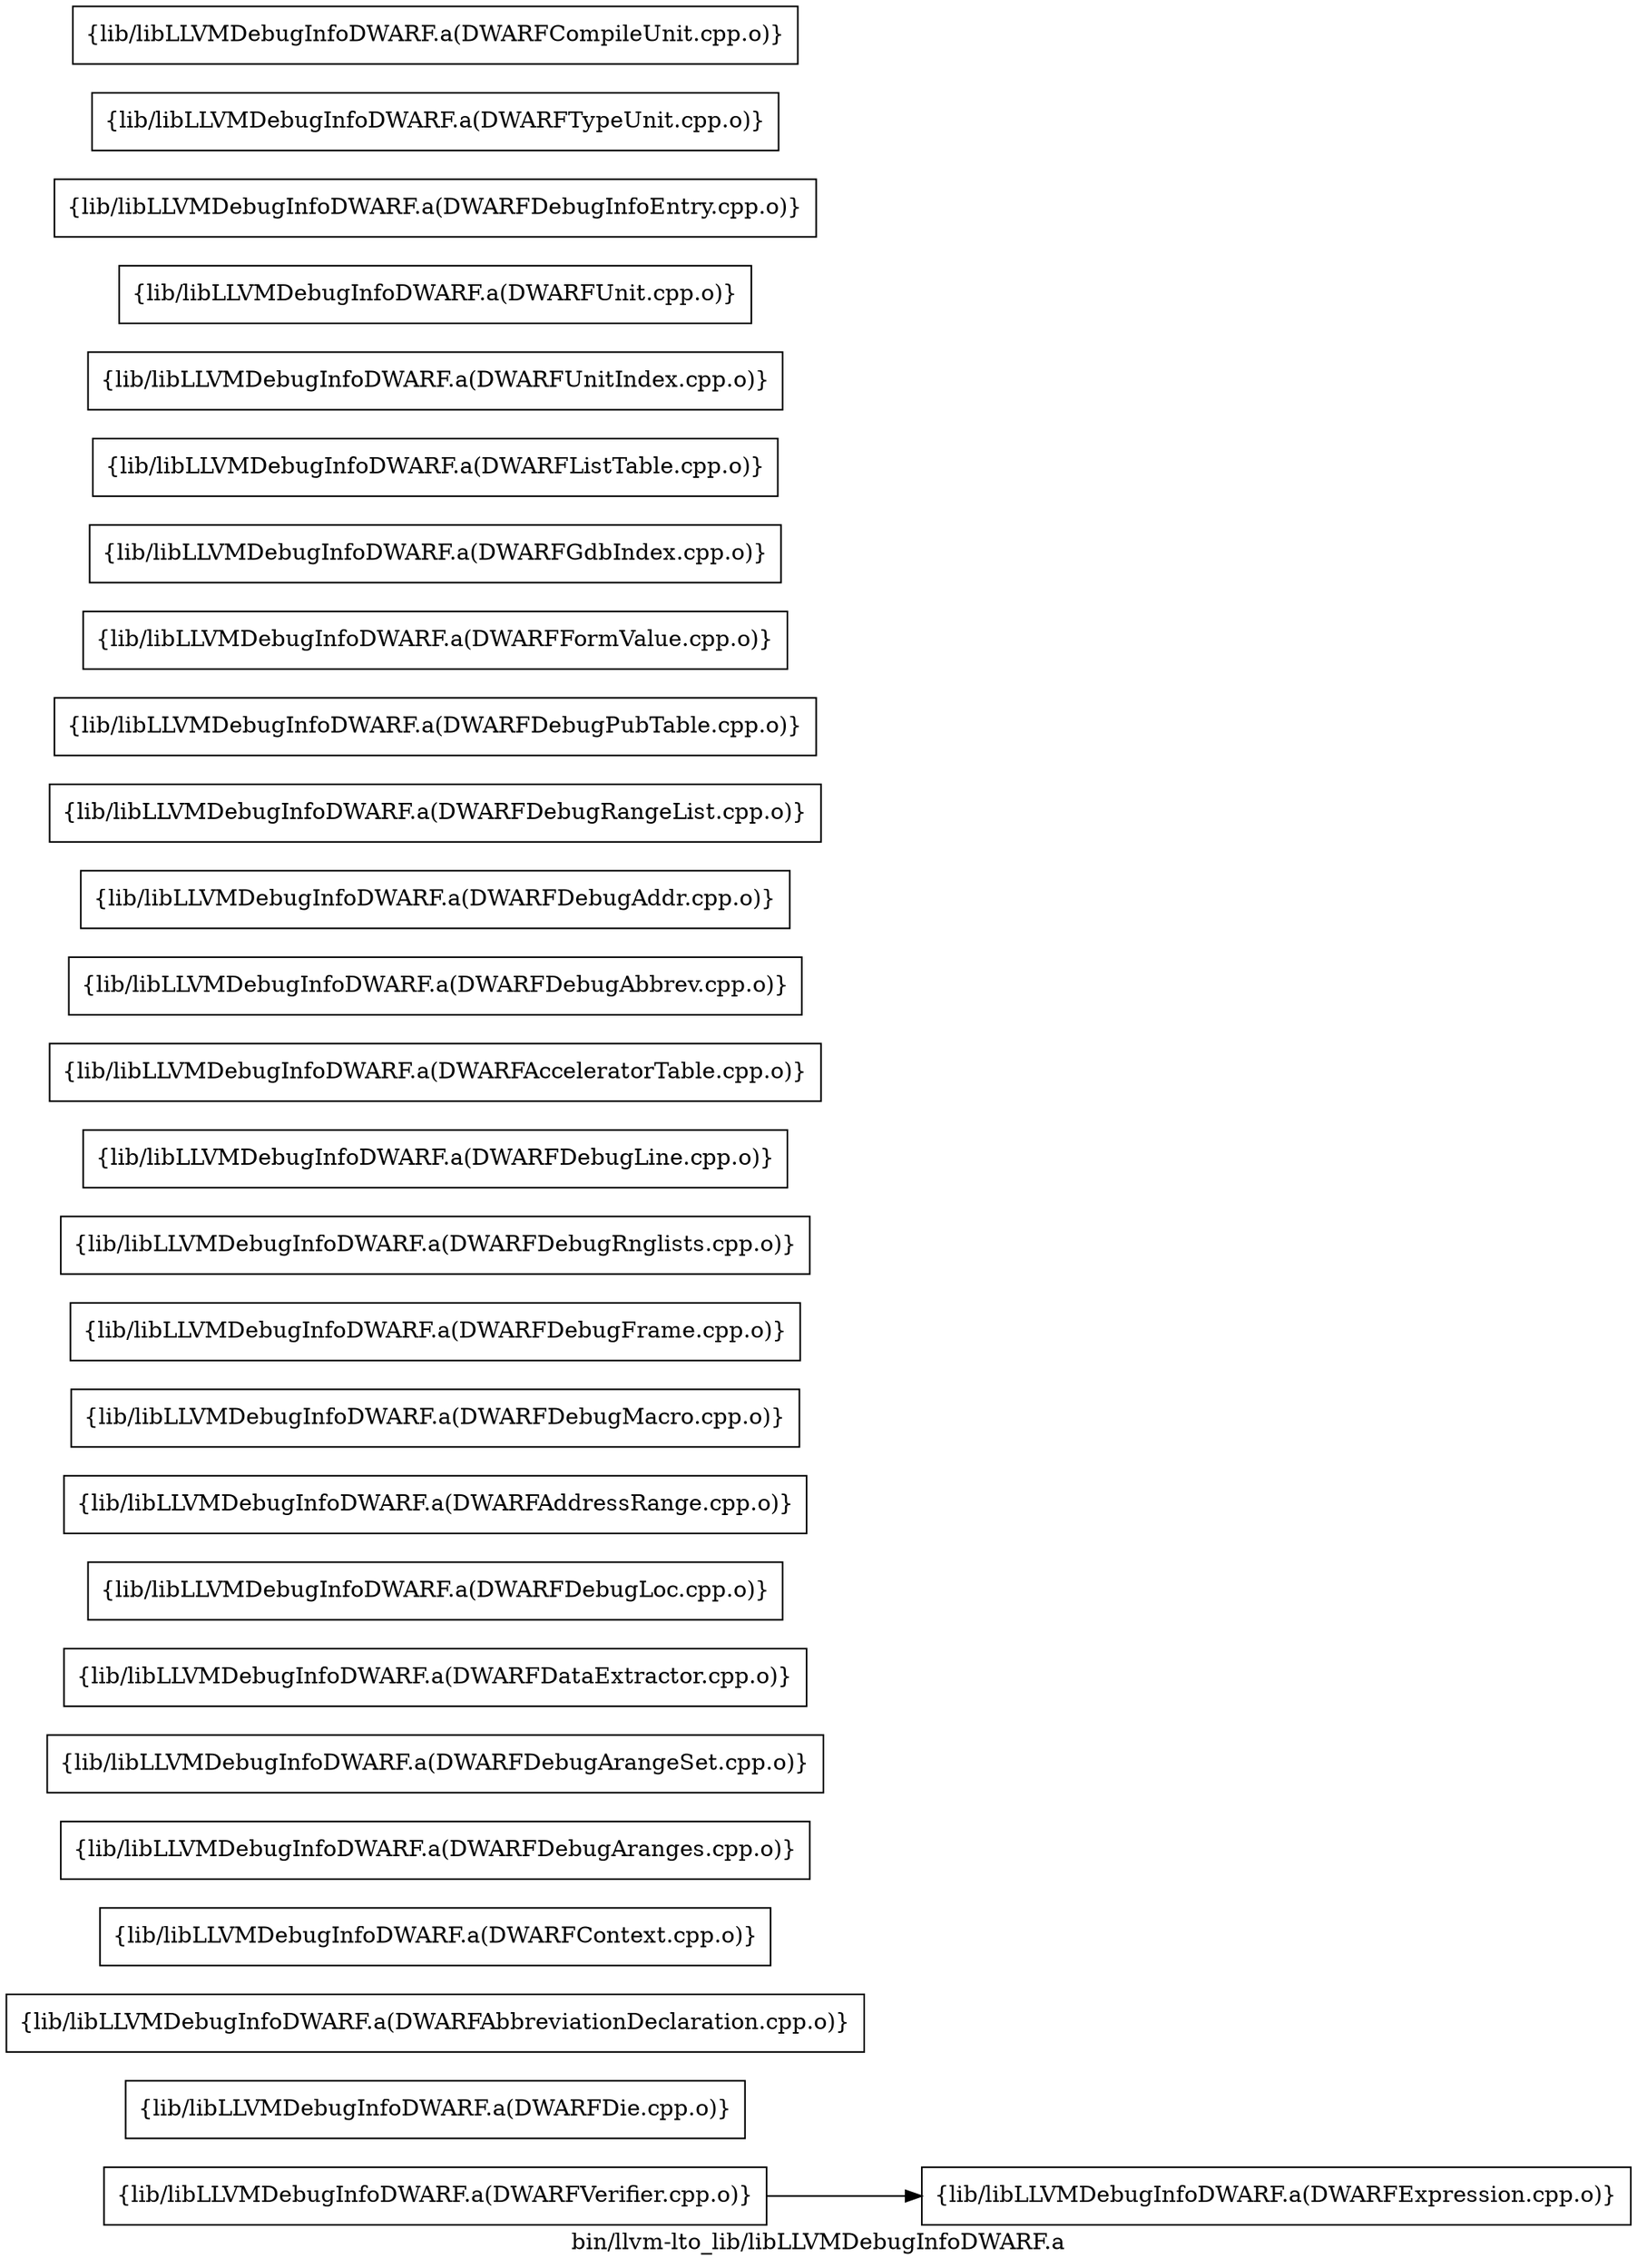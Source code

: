 digraph "bin/llvm-lto_lib/libLLVMDebugInfoDWARF.a" {
	label="bin/llvm-lto_lib/libLLVMDebugInfoDWARF.a";
	rankdir=LR;

	Node0x55a842680be8 [shape=record,shape=box,group=0,label="{lib/libLLVMDebugInfoDWARF.a(DWARFExpression.cpp.o)}"];
	Node0x55a842680dc8 [shape=record,shape=box,group=0,label="{lib/libLLVMDebugInfoDWARF.a(DWARFDie.cpp.o)}"];
	Node0x55a842681a48 [shape=record,shape=box,group=0,label="{lib/libLLVMDebugInfoDWARF.a(DWARFAbbreviationDeclaration.cpp.o)}"];
	Node0x55a842681b88 [shape=record,shape=box,group=0,label="{lib/libLLVMDebugInfoDWARF.a(DWARFContext.cpp.o)}"];
	Node0x55a8426829e8 [shape=record,shape=box,group=0,label="{lib/libLLVMDebugInfoDWARF.a(DWARFDebugAranges.cpp.o)}"];
	Node0x55a842682ad8 [shape=record,shape=box,group=0,label="{lib/libLLVMDebugInfoDWARF.a(DWARFDebugArangeSet.cpp.o)}"];
	Node0x55a84267e7f8 [shape=record,shape=box,group=0,label="{lib/libLLVMDebugInfoDWARF.a(DWARFDataExtractor.cpp.o)}"];
	Node0x55a84267d3f8 [shape=record,shape=box,group=0,label="{lib/libLLVMDebugInfoDWARF.a(DWARFDebugLoc.cpp.o)}"];
	Node0x55a84267cdb8 [shape=record,shape=box,group=0,label="{lib/libLLVMDebugInfoDWARF.a(DWARFAddressRange.cpp.o)}"];
	Node0x55a84267da38 [shape=record,shape=box,group=0,label="{lib/libLLVMDebugInfoDWARF.a(DWARFDebugMacro.cpp.o)}"];
	Node0x55a8426796b8 [shape=record,shape=box,group=0,label="{lib/libLLVMDebugInfoDWARF.a(DWARFDebugFrame.cpp.o)}"];
	Node0x55a84267a338 [shape=record,shape=box,group=0,label="{lib/libLLVMDebugInfoDWARF.a(DWARFDebugRnglists.cpp.o)}"];
	Node0x55a842679a78 [shape=record,shape=box,group=0,label="{lib/libLLVMDebugInfoDWARF.a(DWARFDebugLine.cpp.o)}"];
	Node0x55a84267a7e8 [shape=record,shape=box,group=0,label="{lib/libLLVMDebugInfoDWARF.a(DWARFAcceleratorTable.cpp.o)}"];
	Node0x55a84267b4b8 [shape=record,shape=box,group=0,label="{lib/libLLVMDebugInfoDWARF.a(DWARFDebugAbbrev.cpp.o)}"];
	Node0x55a84267af68 [shape=record,shape=box,group=0,label="{lib/libLLVMDebugInfoDWARF.a(DWARFDebugAddr.cpp.o)}"];
	Node0x55a8426817c8 [shape=record,shape=box,group=0,label="{lib/libLLVMDebugInfoDWARF.a(DWARFDebugRangeList.cpp.o)}"];
	Node0x55a842678a88 [shape=record,shape=box,group=0,label="{lib/libLLVMDebugInfoDWARF.a(DWARFDebugPubTable.cpp.o)}"];
	Node0x55a842675068 [shape=record,shape=box,group=0,label="{lib/libLLVMDebugInfoDWARF.a(DWARFFormValue.cpp.o)}"];
	Node0x55a8426757e8 [shape=record,shape=box,group=0,label="{lib/libLLVMDebugInfoDWARF.a(DWARFGdbIndex.cpp.o)}"];
	Node0x55a842676058 [shape=record,shape=box,group=0,label="{lib/libLLVMDebugInfoDWARF.a(DWARFListTable.cpp.o)}"];
	Node0x55a842676288 [shape=record,shape=box,group=0,label="{lib/libLLVMDebugInfoDWARF.a(DWARFUnitIndex.cpp.o)}"];
	Node0x55a84267b918 [shape=record,shape=box,group=0,label="{lib/libLLVMDebugInfoDWARF.a(DWARFUnit.cpp.o)}"];
	Node0x55a84267c4f8 [shape=record,shape=box,group=0,label="{lib/libLLVMDebugInfoDWARF.a(DWARFDebugInfoEntry.cpp.o)}"];
	Node0x55a84267c8b8 [shape=record,shape=box,group=0,label="{lib/libLLVMDebugInfoDWARF.a(DWARFTypeUnit.cpp.o)}"];
	Node0x55a84267d308 [shape=record,shape=box,group=0,label="{lib/libLLVMDebugInfoDWARF.a(DWARFCompileUnit.cpp.o)}"];
	Node0x55a84266e1c8 [shape=record,shape=box,group=0,label="{lib/libLLVMDebugInfoDWARF.a(DWARFVerifier.cpp.o)}"];
	Node0x55a84266e1c8 -> Node0x55a842680be8;
}
